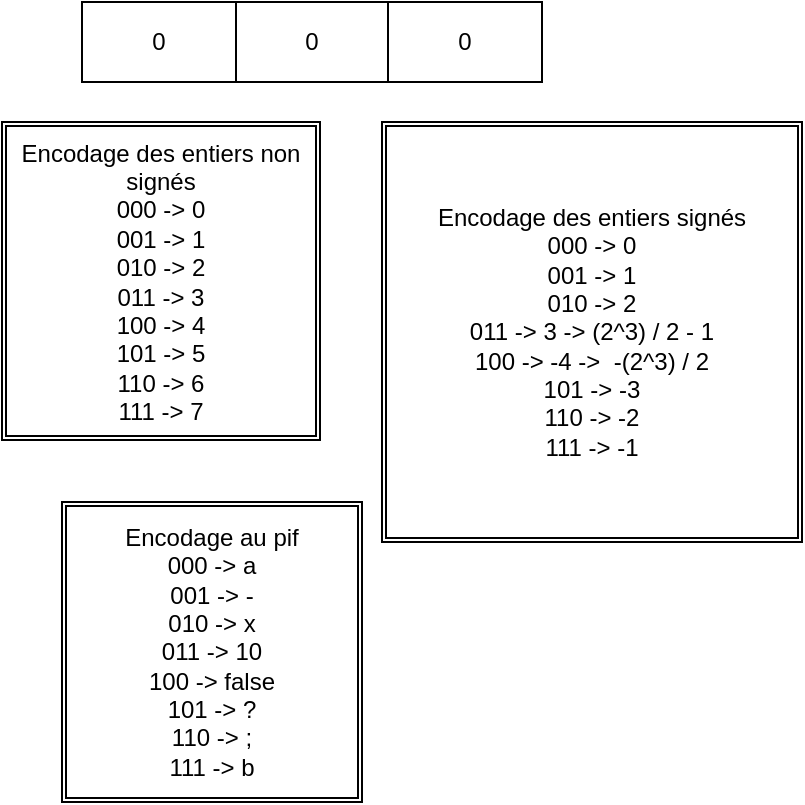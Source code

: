 <mxfile>
    <diagram id="SZeSDwfdFog5iM9mrteK" name="Page-1">
        <mxGraphModel dx="533" dy="333" grid="1" gridSize="10" guides="1" tooltips="1" connect="1" arrows="1" fold="1" page="1" pageScale="1" pageWidth="827" pageHeight="1169" math="0" shadow="0">
            <root>
                <mxCell id="0"/>
                <mxCell id="1" parent="0"/>
                <mxCell id="2" value="" style="shape=table;html=1;whiteSpace=wrap;startSize=0;container=1;collapsible=0;childLayout=tableLayout;columnLines=1;rowLines=0;" vertex="1" parent="1">
                    <mxGeometry x="100" y="70" width="230" height="40" as="geometry"/>
                </mxCell>
                <mxCell id="3" value="" style="shape=tableRow;horizontal=0;startSize=0;swimlaneHead=0;swimlaneBody=0;top=0;left=0;bottom=0;right=0;collapsible=0;dropTarget=0;fillColor=none;points=[[0,0.5],[1,0.5]];portConstraint=eastwest;" vertex="1" parent="2">
                    <mxGeometry width="230" height="40" as="geometry"/>
                </mxCell>
                <mxCell id="4" value="0" style="shape=partialRectangle;html=1;whiteSpace=wrap;connectable=0;fillColor=none;top=0;left=0;bottom=0;right=0;overflow=hidden;" vertex="1" parent="3">
                    <mxGeometry width="77" height="40" as="geometry">
                        <mxRectangle width="77" height="40" as="alternateBounds"/>
                    </mxGeometry>
                </mxCell>
                <mxCell id="5" value="0" style="shape=partialRectangle;html=1;whiteSpace=wrap;connectable=0;fillColor=none;top=0;left=0;bottom=0;right=0;overflow=hidden;" vertex="1" parent="3">
                    <mxGeometry x="77" width="76" height="40" as="geometry">
                        <mxRectangle width="76" height="40" as="alternateBounds"/>
                    </mxGeometry>
                </mxCell>
                <mxCell id="6" value="0" style="shape=partialRectangle;html=1;whiteSpace=wrap;connectable=0;fillColor=none;top=0;left=0;bottom=0;right=0;overflow=hidden;" vertex="1" parent="3">
                    <mxGeometry x="153" width="77" height="40" as="geometry">
                        <mxRectangle width="77" height="40" as="alternateBounds"/>
                    </mxGeometry>
                </mxCell>
                <mxCell id="15" value="Encodage au pif&lt;br&gt;000 -&amp;gt; a&lt;br&gt;001 -&amp;gt; -&lt;br&gt;010 -&amp;gt; x&lt;br&gt;011 -&amp;gt; 10&lt;br&gt;100 -&amp;gt; false&lt;br&gt;101 -&amp;gt; ?&lt;br&gt;110 -&amp;gt; ;&lt;br&gt;111 -&amp;gt; b" style="shape=ext;double=1;whiteSpace=wrap;html=1;aspect=fixed;" vertex="1" parent="1">
                    <mxGeometry x="90" y="320" width="150" height="150" as="geometry"/>
                </mxCell>
                <mxCell id="16" value="Encodage des entiers non signés&lt;br&gt;000 -&amp;gt; 0&lt;br&gt;001 -&amp;gt; 1&lt;br&gt;010 -&amp;gt; 2&lt;br&gt;011 -&amp;gt; 3&lt;br&gt;100 -&amp;gt; 4&lt;br&gt;101 -&amp;gt; 5&lt;br&gt;110 -&amp;gt; 6&lt;br&gt;111 -&amp;gt; 7" style="shape=ext;double=1;whiteSpace=wrap;html=1;aspect=fixed;" vertex="1" parent="1">
                    <mxGeometry x="60" y="130" width="159" height="159" as="geometry"/>
                </mxCell>
                <mxCell id="17" value="Encodage des entiers signés&lt;br&gt;000 -&amp;gt; 0&lt;br&gt;001 -&amp;gt; 1&lt;br&gt;010 -&amp;gt; 2&lt;br&gt;011 -&amp;gt; 3 -&amp;gt; (2^3) / 2 - 1&lt;br&gt;100 -&amp;gt; -4 -&amp;gt;&amp;nbsp; -(2^3) / 2&lt;br&gt;101 -&amp;gt; -3&lt;br&gt;110 -&amp;gt; -2&lt;br&gt;111 -&amp;gt; -1" style="shape=ext;double=1;whiteSpace=wrap;html=1;aspect=fixed;" vertex="1" parent="1">
                    <mxGeometry x="250" y="130" width="210" height="210" as="geometry"/>
                </mxCell>
            </root>
        </mxGraphModel>
    </diagram>
</mxfile>